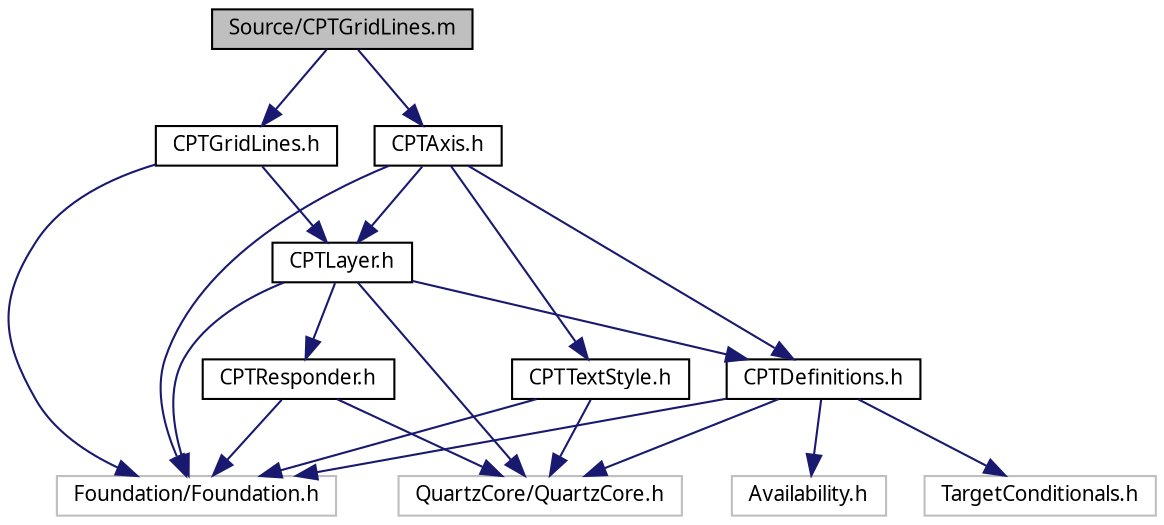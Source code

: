 digraph G
{
  bgcolor="transparent";
  edge [fontname="Lucinda Grande",fontsize="10",labelfontname="Lucinda Grande",labelfontsize="10"];
  node [fontname="Lucinda Grande",fontsize="10",shape=record];
  Node1 [label="Source/CPTGridLines.m",height=0.2,width=0.4,color="black", fillcolor="grey75", style="filled" fontcolor="black"];
  Node1 -> Node2 [color="midnightblue",fontsize="10",style="solid",fontname="Lucinda Grande"];
  Node2 [label="CPTGridLines.h",height=0.2,width=0.4,color="black",URL="$_c_p_t_grid_lines_8h.html"];
  Node2 -> Node3 [color="midnightblue",fontsize="10",style="solid",fontname="Lucinda Grande"];
  Node3 [label="Foundation/Foundation.h",height=0.2,width=0.4,color="grey75"];
  Node2 -> Node4 [color="midnightblue",fontsize="10",style="solid",fontname="Lucinda Grande"];
  Node4 [label="CPTLayer.h",height=0.2,width=0.4,color="black",URL="$_c_p_t_layer_8h.html"];
  Node4 -> Node5 [color="midnightblue",fontsize="10",style="solid",fontname="Lucinda Grande"];
  Node5 [label="CPTResponder.h",height=0.2,width=0.4,color="black",URL="$_c_p_t_responder_8h.html"];
  Node5 -> Node6 [color="midnightblue",fontsize="10",style="solid",fontname="Lucinda Grande"];
  Node6 [label="QuartzCore/QuartzCore.h",height=0.2,width=0.4,color="grey75"];
  Node5 -> Node3 [color="midnightblue",fontsize="10",style="solid",fontname="Lucinda Grande"];
  Node4 -> Node3 [color="midnightblue",fontsize="10",style="solid",fontname="Lucinda Grande"];
  Node4 -> Node6 [color="midnightblue",fontsize="10",style="solid",fontname="Lucinda Grande"];
  Node4 -> Node7 [color="midnightblue",fontsize="10",style="solid",fontname="Lucinda Grande"];
  Node7 [label="CPTDefinitions.h",height=0.2,width=0.4,color="black",URL="$_c_p_t_definitions_8h.html"];
  Node7 -> Node6 [color="midnightblue",fontsize="10",style="solid",fontname="Lucinda Grande"];
  Node7 -> Node8 [color="midnightblue",fontsize="10",style="solid",fontname="Lucinda Grande"];
  Node8 [label="Availability.h",height=0.2,width=0.4,color="grey75"];
  Node7 -> Node9 [color="midnightblue",fontsize="10",style="solid",fontname="Lucinda Grande"];
  Node9 [label="TargetConditionals.h",height=0.2,width=0.4,color="grey75"];
  Node7 -> Node3 [color="midnightblue",fontsize="10",style="solid",fontname="Lucinda Grande"];
  Node1 -> Node10 [color="midnightblue",fontsize="10",style="solid",fontname="Lucinda Grande"];
  Node10 [label="CPTAxis.h",height=0.2,width=0.4,color="black",URL="$_c_p_t_axis_8h.html"];
  Node10 -> Node7 [color="midnightblue",fontsize="10",style="solid",fontname="Lucinda Grande"];
  Node10 -> Node4 [color="midnightblue",fontsize="10",style="solid",fontname="Lucinda Grande"];
  Node10 -> Node11 [color="midnightblue",fontsize="10",style="solid",fontname="Lucinda Grande"];
  Node11 [label="CPTTextStyle.h",height=0.2,width=0.4,color="black",URL="$_c_p_t_text_style_8h.html"];
  Node11 -> Node6 [color="midnightblue",fontsize="10",style="solid",fontname="Lucinda Grande"];
  Node11 -> Node3 [color="midnightblue",fontsize="10",style="solid",fontname="Lucinda Grande"];
  Node10 -> Node3 [color="midnightblue",fontsize="10",style="solid",fontname="Lucinda Grande"];
}
